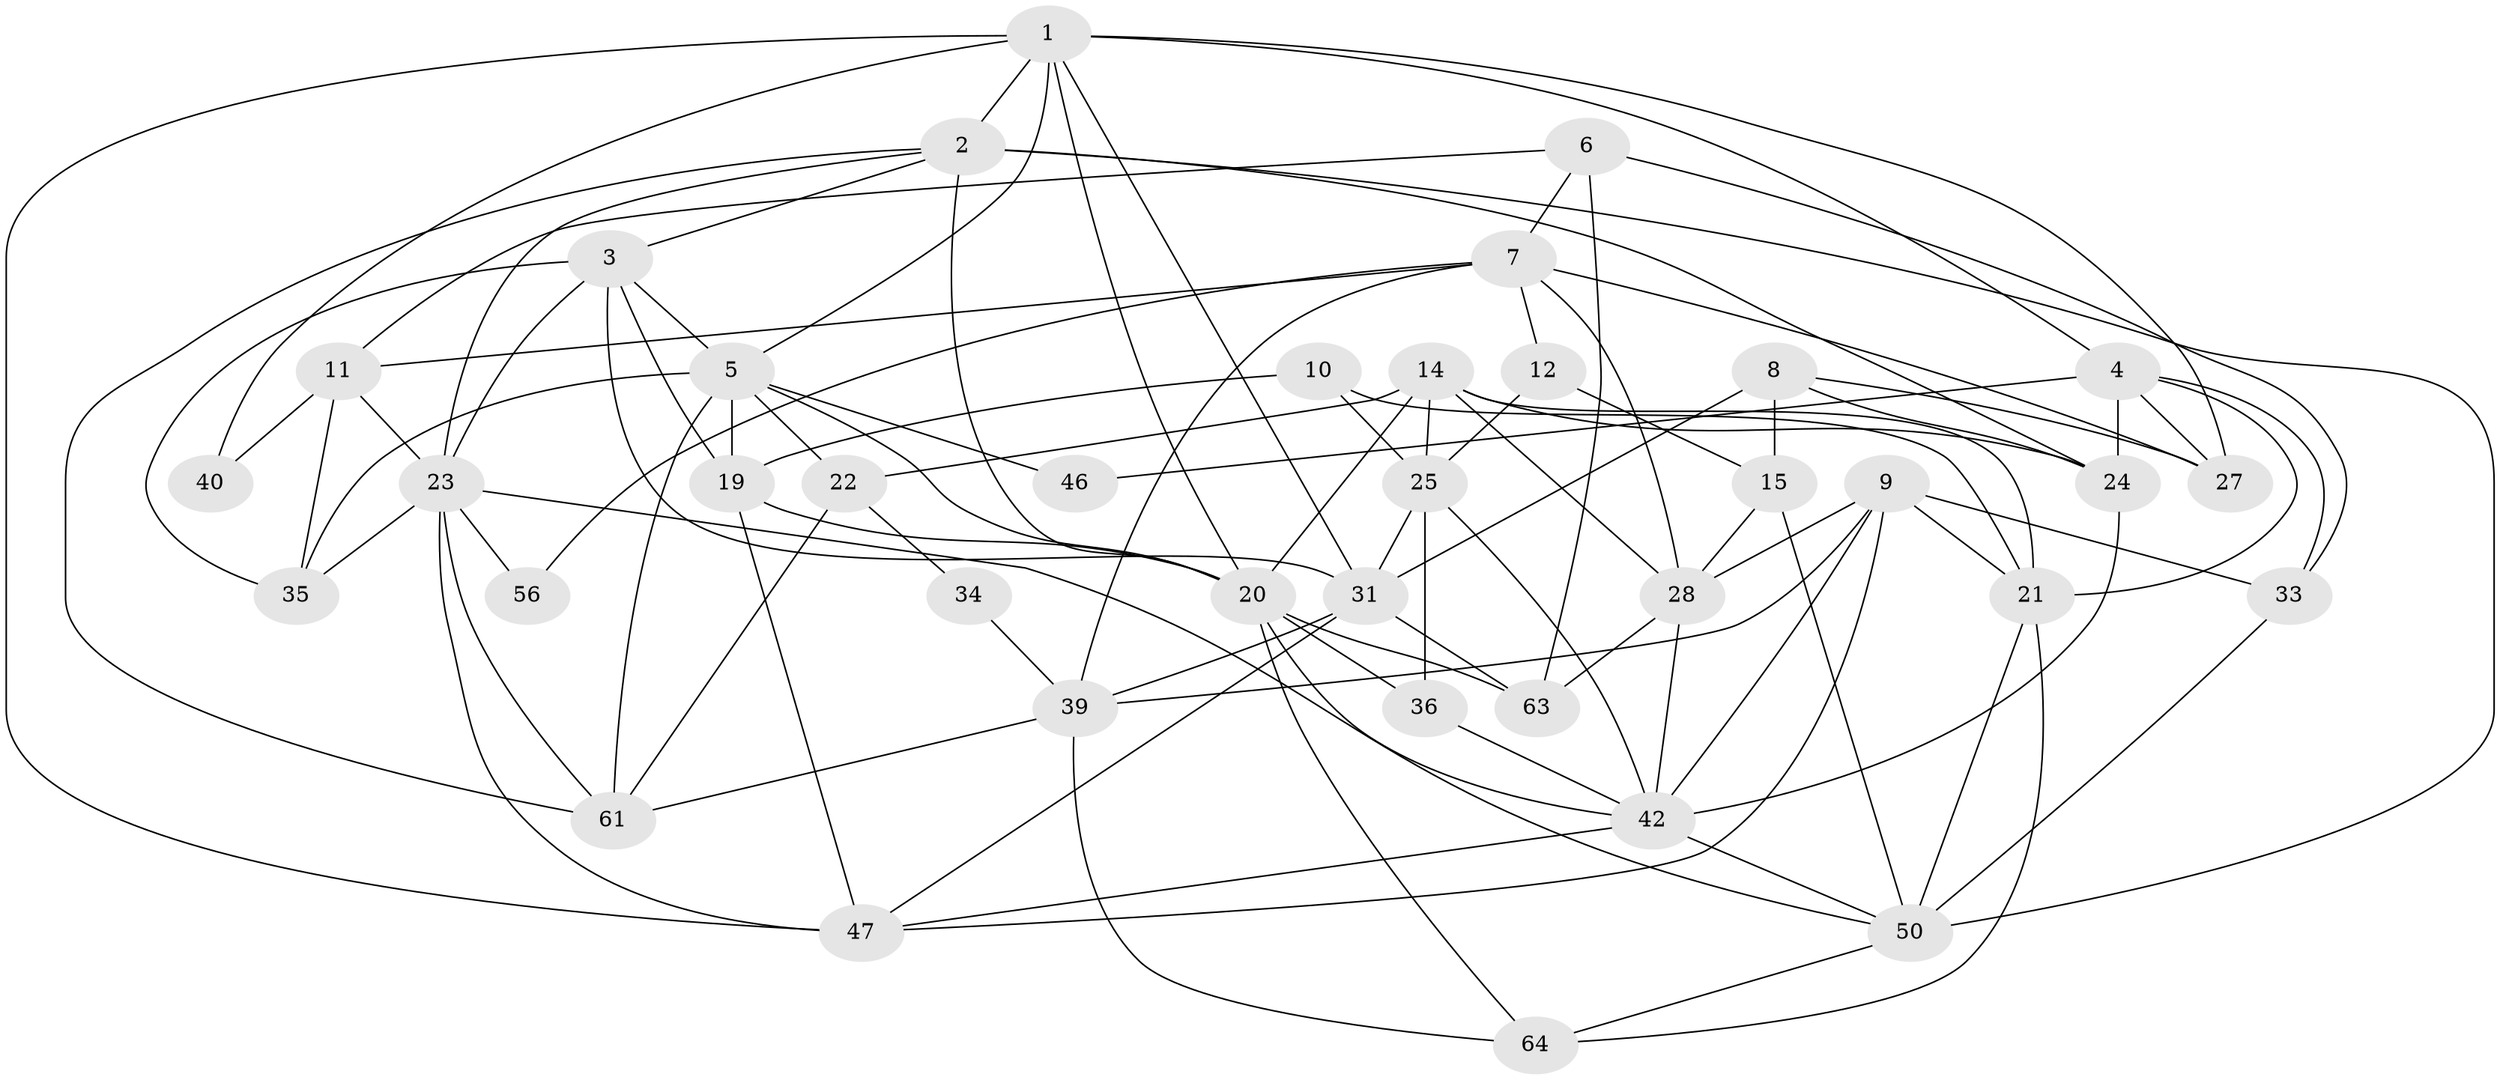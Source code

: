// Generated by graph-tools (version 1.1) at 2025/24/03/03/25 07:24:01]
// undirected, 38 vertices, 98 edges
graph export_dot {
graph [start="1"]
  node [color=gray90,style=filled];
  1 [super="+13"];
  2 [super="+41"];
  3 [super="+44"];
  4 [super="+18"];
  5 [super="+38"];
  6 [super="+17"];
  7 [super="+45"];
  8 [super="+16"];
  9 [super="+43"];
  10;
  11;
  12;
  14 [super="+26"];
  15 [super="+59"];
  19 [super="+51"];
  20 [super="+54"];
  21 [super="+48"];
  22 [super="+62"];
  23 [super="+30"];
  24 [super="+37"];
  25 [super="+29"];
  27 [super="+60"];
  28 [super="+58"];
  31 [super="+32"];
  33 [super="+53"];
  34;
  35;
  36;
  39 [super="+55"];
  40;
  42 [super="+57"];
  46;
  47 [super="+49"];
  50 [super="+52"];
  56;
  61;
  63;
  64;
  1 -- 27;
  1 -- 2;
  1 -- 31;
  1 -- 47;
  1 -- 4;
  1 -- 5 [weight=3];
  1 -- 40;
  1 -- 20;
  2 -- 61;
  2 -- 3;
  2 -- 24;
  2 -- 50;
  2 -- 20;
  2 -- 23;
  3 -- 5;
  3 -- 19;
  3 -- 23;
  3 -- 35;
  3 -- 31;
  4 -- 21;
  4 -- 46 [weight=2];
  4 -- 24;
  4 -- 27;
  4 -- 33;
  5 -- 22;
  5 -- 35;
  5 -- 46;
  5 -- 61;
  5 -- 19;
  5 -- 20;
  6 -- 63;
  6 -- 11;
  6 -- 7;
  6 -- 33;
  7 -- 27 [weight=2];
  7 -- 39;
  7 -- 56;
  7 -- 11;
  7 -- 12;
  7 -- 28;
  8 -- 27;
  8 -- 15;
  8 -- 24;
  8 -- 31;
  9 -- 33;
  9 -- 21;
  9 -- 39;
  9 -- 42;
  9 -- 28;
  9 -- 47;
  10 -- 25;
  10 -- 21;
  10 -- 19;
  11 -- 35;
  11 -- 40;
  11 -- 23;
  12 -- 25;
  12 -- 15;
  14 -- 20;
  14 -- 25;
  14 -- 24;
  14 -- 21;
  14 -- 22;
  14 -- 28;
  15 -- 28;
  15 -- 50;
  19 -- 20;
  19 -- 47;
  20 -- 63;
  20 -- 42;
  20 -- 64;
  20 -- 36;
  21 -- 50;
  21 -- 64;
  22 -- 34;
  22 -- 61;
  23 -- 61;
  23 -- 35;
  23 -- 47;
  23 -- 56;
  23 -- 50;
  24 -- 42;
  25 -- 42;
  25 -- 36;
  25 -- 31;
  28 -- 63;
  28 -- 42;
  31 -- 63;
  31 -- 39;
  31 -- 47;
  33 -- 50;
  34 -- 39;
  36 -- 42;
  39 -- 64;
  39 -- 61;
  42 -- 50;
  42 -- 47;
  50 -- 64;
}
